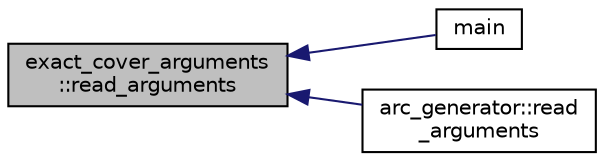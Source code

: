 digraph "exact_cover_arguments::read_arguments"
{
  edge [fontname="Helvetica",fontsize="10",labelfontname="Helvetica",labelfontsize="10"];
  node [fontname="Helvetica",fontsize="10",shape=record];
  rankdir="LR";
  Node101 [label="exact_cover_arguments\l::read_arguments",height=0.2,width=0.4,color="black", fillcolor="grey75", style="filled", fontcolor="black"];
  Node101 -> Node102 [dir="back",color="midnightblue",fontsize="10",style="solid",fontname="Helvetica"];
  Node102 [label="main",height=0.2,width=0.4,color="black", fillcolor="white", style="filled",URL="$d1/d5e/blt__main_8_c.html#a217dbf8b442f20279ea00b898af96f52"];
  Node101 -> Node103 [dir="back",color="midnightblue",fontsize="10",style="solid",fontname="Helvetica"];
  Node103 [label="arc_generator::read\l_arguments",height=0.2,width=0.4,color="black", fillcolor="white", style="filled",URL="$d4/d21/classarc__generator.html#a40f6314a4dc00fdfaf5eea75a23edfc1"];
}
